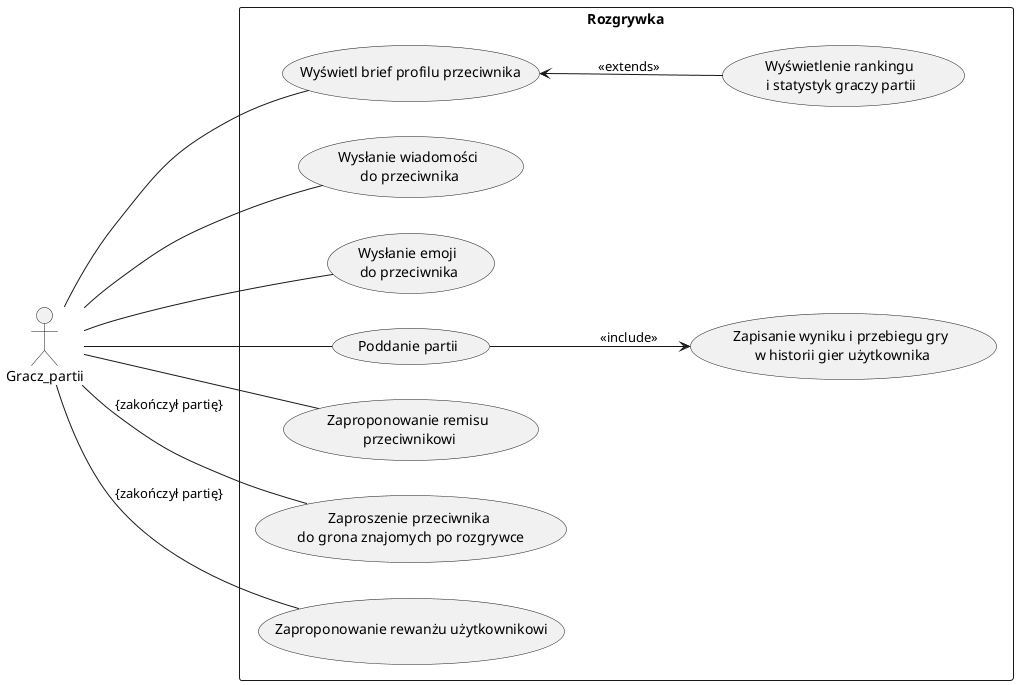 @startuml rozgrywka

left to right direction
actor Gracz_partii as gamePlayer
rectangle Rozgrywka{
usecase "Wyświetl brief profilu przeciwnika" as r1
usecase "Wyświetlenie rankingu\n i statystyk graczy partii" as r2
usecase "Wysłanie wiadomości\n do przeciwnika" as r3
usecase "Wysłanie emoji\n do przeciwnika" as r4
usecase "Poddanie partii" as r5
usecase "Zaproponowanie remisu\n przeciwnikowi" as r6
usecase "Zapisanie wyniku i przebiegu gry\n w historii gier użytkownika" as r7
usecase "Zaproszenie przeciwnika \ndo grona znajomych po rozgrywce" as r8
usecase "Zaproponowanie rewanżu użytkownikowi" as r9
}
gamePlayer -- r1
gamePlayer -- r3
gamePlayer -- r4
gamePlayer -- r5
gamePlayer -- r6
gamePlayer -- r8 : {zakończył partię}
gamePlayer -- r9 : {zakończył partię}
r1 <-- r2 : <<extends>>
r5 --> r7 : <<include>>

@enduml


